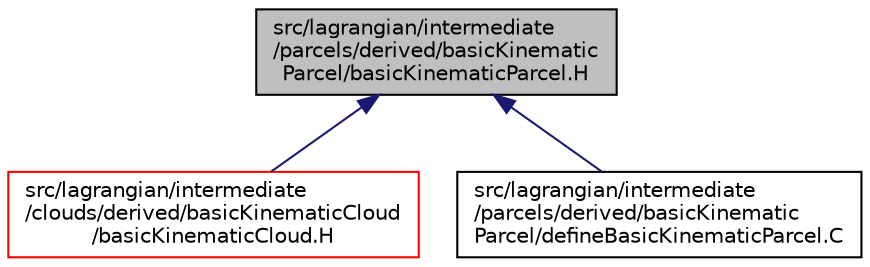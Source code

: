 digraph "src/lagrangian/intermediate/parcels/derived/basicKinematicParcel/basicKinematicParcel.H"
{
  bgcolor="transparent";
  edge [fontname="Helvetica",fontsize="10",labelfontname="Helvetica",labelfontsize="10"];
  node [fontname="Helvetica",fontsize="10",shape=record];
  Node363 [label="src/lagrangian/intermediate\l/parcels/derived/basicKinematic\lParcel/basicKinematicParcel.H",height=0.2,width=0.4,color="black", fillcolor="grey75", style="filled", fontcolor="black"];
  Node363 -> Node364 [dir="back",color="midnightblue",fontsize="10",style="solid",fontname="Helvetica"];
  Node364 [label="src/lagrangian/intermediate\l/clouds/derived/basicKinematicCloud\l/basicKinematicCloud.H",height=0.2,width=0.4,color="red",URL="$a05840.html"];
  Node363 -> Node367 [dir="back",color="midnightblue",fontsize="10",style="solid",fontname="Helvetica"];
  Node367 [label="src/lagrangian/intermediate\l/parcels/derived/basicKinematic\lParcel/defineBasicKinematicParcel.C",height=0.2,width=0.4,color="black",URL="$a05969.html"];
}
